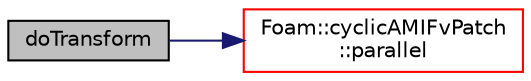 digraph "doTransform"
{
  bgcolor="transparent";
  edge [fontname="Helvetica",fontsize="10",labelfontname="Helvetica",labelfontsize="10"];
  node [fontname="Helvetica",fontsize="10",shape=record];
  rankdir="LR";
  Node1 [label="doTransform",height=0.2,width=0.4,color="black", fillcolor="grey75", style="filled", fontcolor="black"];
  Node1 -> Node2 [color="midnightblue",fontsize="10",style="solid",fontname="Helvetica"];
  Node2 [label="Foam::cyclicAMIFvPatch\l::parallel",height=0.2,width=0.4,color="red",URL="$a00472.html#a155cd0ed094eb1c75aba4cdb37be8c4d",tooltip="Are the cyclic planes parallel. "];
}
